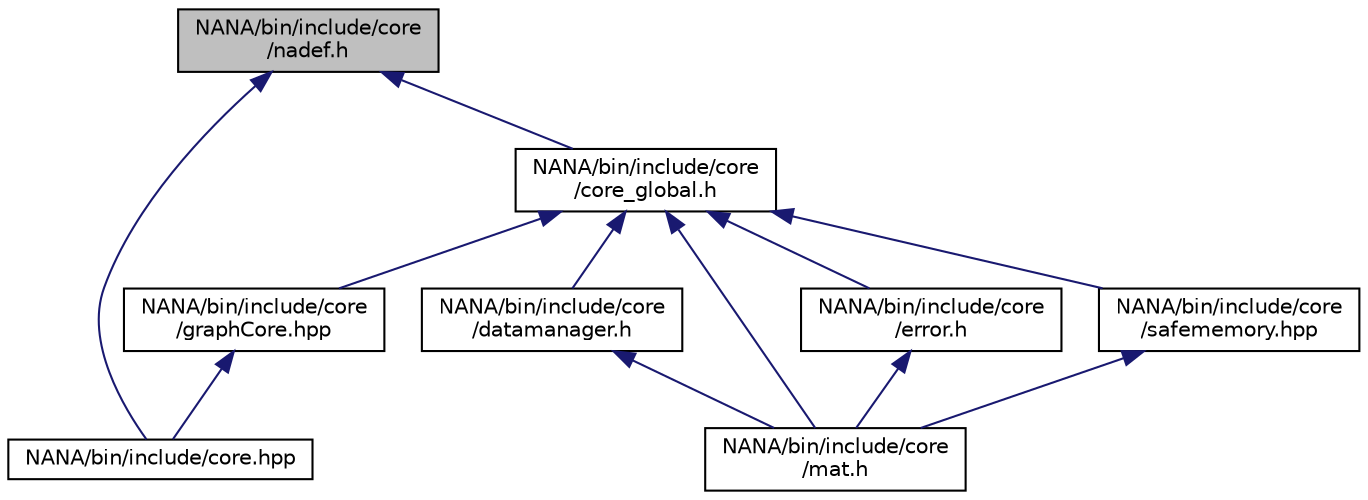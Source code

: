 digraph "NANA/bin/include/core/nadef.h"
{
 // LATEX_PDF_SIZE
  edge [fontname="Helvetica",fontsize="10",labelfontname="Helvetica",labelfontsize="10"];
  node [fontname="Helvetica",fontsize="10",shape=record];
  Node1 [label="NANA/bin/include/core\l/nadef.h",height=0.2,width=0.4,color="black", fillcolor="grey75", style="filled", fontcolor="black",tooltip="数值分析所依赖的定义"];
  Node1 -> Node2 [dir="back",color="midnightblue",fontsize="10",style="solid",fontname="Helvetica"];
  Node2 [label="NANA/bin/include/core.hpp",height=0.2,width=0.4,color="black", fillcolor="white", style="filled",URL="$bin_2include_2core_8hpp.html",tooltip="包含基本的数据结构等"];
  Node1 -> Node3 [dir="back",color="midnightblue",fontsize="10",style="solid",fontname="Helvetica"];
  Node3 [label="NANA/bin/include/core\l/core_global.h",height=0.2,width=0.4,color="black", fillcolor="white", style="filled",URL="$bin_2include_2core_2core__global_8h.html",tooltip="全局头文件"];
  Node3 -> Node4 [dir="back",color="midnightblue",fontsize="10",style="solid",fontname="Helvetica"];
  Node4 [label="NANA/bin/include/core\l/datamanager.h",height=0.2,width=0.4,color="black", fillcolor="white", style="filled",URL="$bin_2include_2core_2datamanager_8h.html",tooltip="实现一个数据管理器"];
  Node4 -> Node5 [dir="back",color="midnightblue",fontsize="10",style="solid",fontname="Helvetica"];
  Node5 [label="NANA/bin/include/core\l/mat.h",height=0.2,width=0.4,color="black", fillcolor="white", style="filled",URL="$bin_2include_2core_2mat_8h.html",tooltip="实现一个用于矩阵运算的模板类(仍在实现当中)"];
  Node3 -> Node6 [dir="back",color="midnightblue",fontsize="10",style="solid",fontname="Helvetica"];
  Node6 [label="NANA/bin/include/core\l/error.h",height=0.2,width=0.4,color="black", fillcolor="white", style="filled",URL="$bin_2include_2core_2error_8h.html",tooltip="用于抛出异常"];
  Node6 -> Node5 [dir="back",color="midnightblue",fontsize="10",style="solid",fontname="Helvetica"];
  Node3 -> Node7 [dir="back",color="midnightblue",fontsize="10",style="solid",fontname="Helvetica"];
  Node7 [label="NANA/bin/include/core\l/graphCore.hpp",height=0.2,width=0.4,color="black", fillcolor="white", style="filled",URL="$bin_2include_2core_2graph_core_8hpp.html",tooltip="为图论算法实现的基本数据结构"];
  Node7 -> Node2 [dir="back",color="midnightblue",fontsize="10",style="solid",fontname="Helvetica"];
  Node3 -> Node5 [dir="back",color="midnightblue",fontsize="10",style="solid",fontname="Helvetica"];
  Node3 -> Node8 [dir="back",color="midnightblue",fontsize="10",style="solid",fontname="Helvetica"];
  Node8 [label="NANA/bin/include/core\l/safememory.hpp",height=0.2,width=0.4,color="black", fillcolor="white", style="filled",URL="$bin_2include_2core_2safememory_8hpp.html",tooltip="实现安全的内存管理"];
  Node8 -> Node5 [dir="back",color="midnightblue",fontsize="10",style="solid",fontname="Helvetica"];
}
